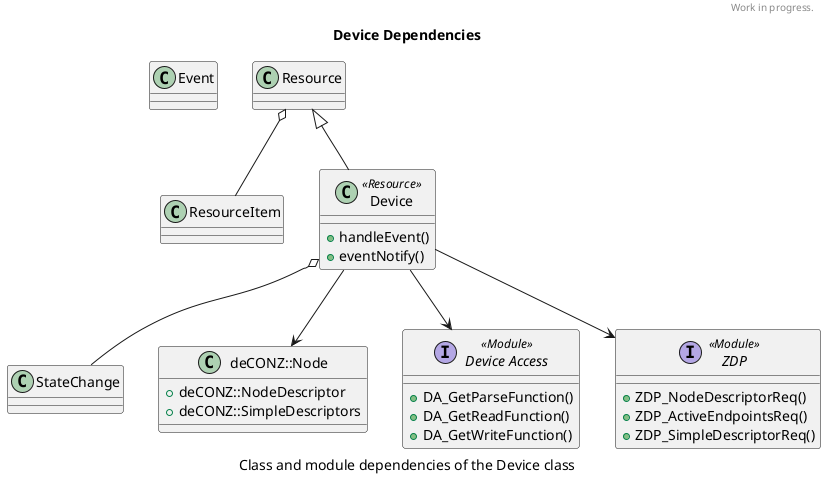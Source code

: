 @startuml

header
Work in progress.
endheader

title Device Dependencies

class Event
class Resource
class ResourceItem
class Device <<Resource>> {
	+handleEvent()
	+eventNotify()
}

class StateChange

class deCONZ::Node {
    +deCONZ::NodeDescriptor
    +deCONZ::SimpleDescriptors
}

interface "Device Access" as DeviceAccess <<Module>> {
    +DA_GetParseFunction()
    +DA_GetReadFunction()
    +DA_GetWriteFunction()
}

interface ZDP <<Module>> {
    +ZDP_NodeDescriptorReq()
    +ZDP_ActiveEndpointsReq()
    +ZDP_SimpleDescriptorReq()
}



Device --> deCONZ::Node
Device --> DeviceAccess
Device --> ZDP
Device o-- StateChange

Resource <|-- Device
Resource o-- ResourceItem

caption Class and module dependencies of the Device class


@enduml